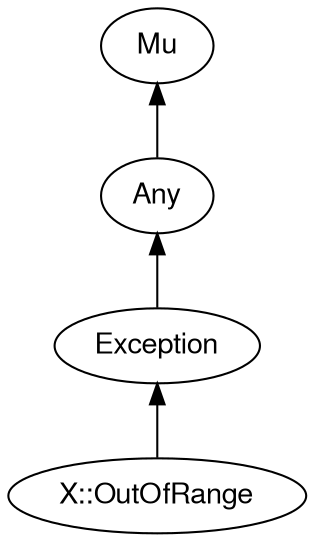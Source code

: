 digraph "perl6-type-graph" {
    rankdir=BT;
    splines=polyline;
    overlap=false; 
    // Types
    "X::OutOfRange" [color="#000000", fontcolor="#000000", href="/type/X::OutOfRange", fontname="FreeSans"];
    "Mu" [color="#000000", fontcolor="#000000", href="/type/Mu", fontname="FreeSans"];
    "Any" [color="#000000", fontcolor="#000000", href="/type/Any", fontname="FreeSans"];
    "Exception" [color="#000000", fontcolor="#000000", href="/type/Exception", fontname="FreeSans"];

    // Superclasses
    "X::OutOfRange" -> "Exception" [color="#000000"];
    "Any" -> "Mu" [color="#000000"];
    "Exception" -> "Any" [color="#000000"];

    // Roles
}
